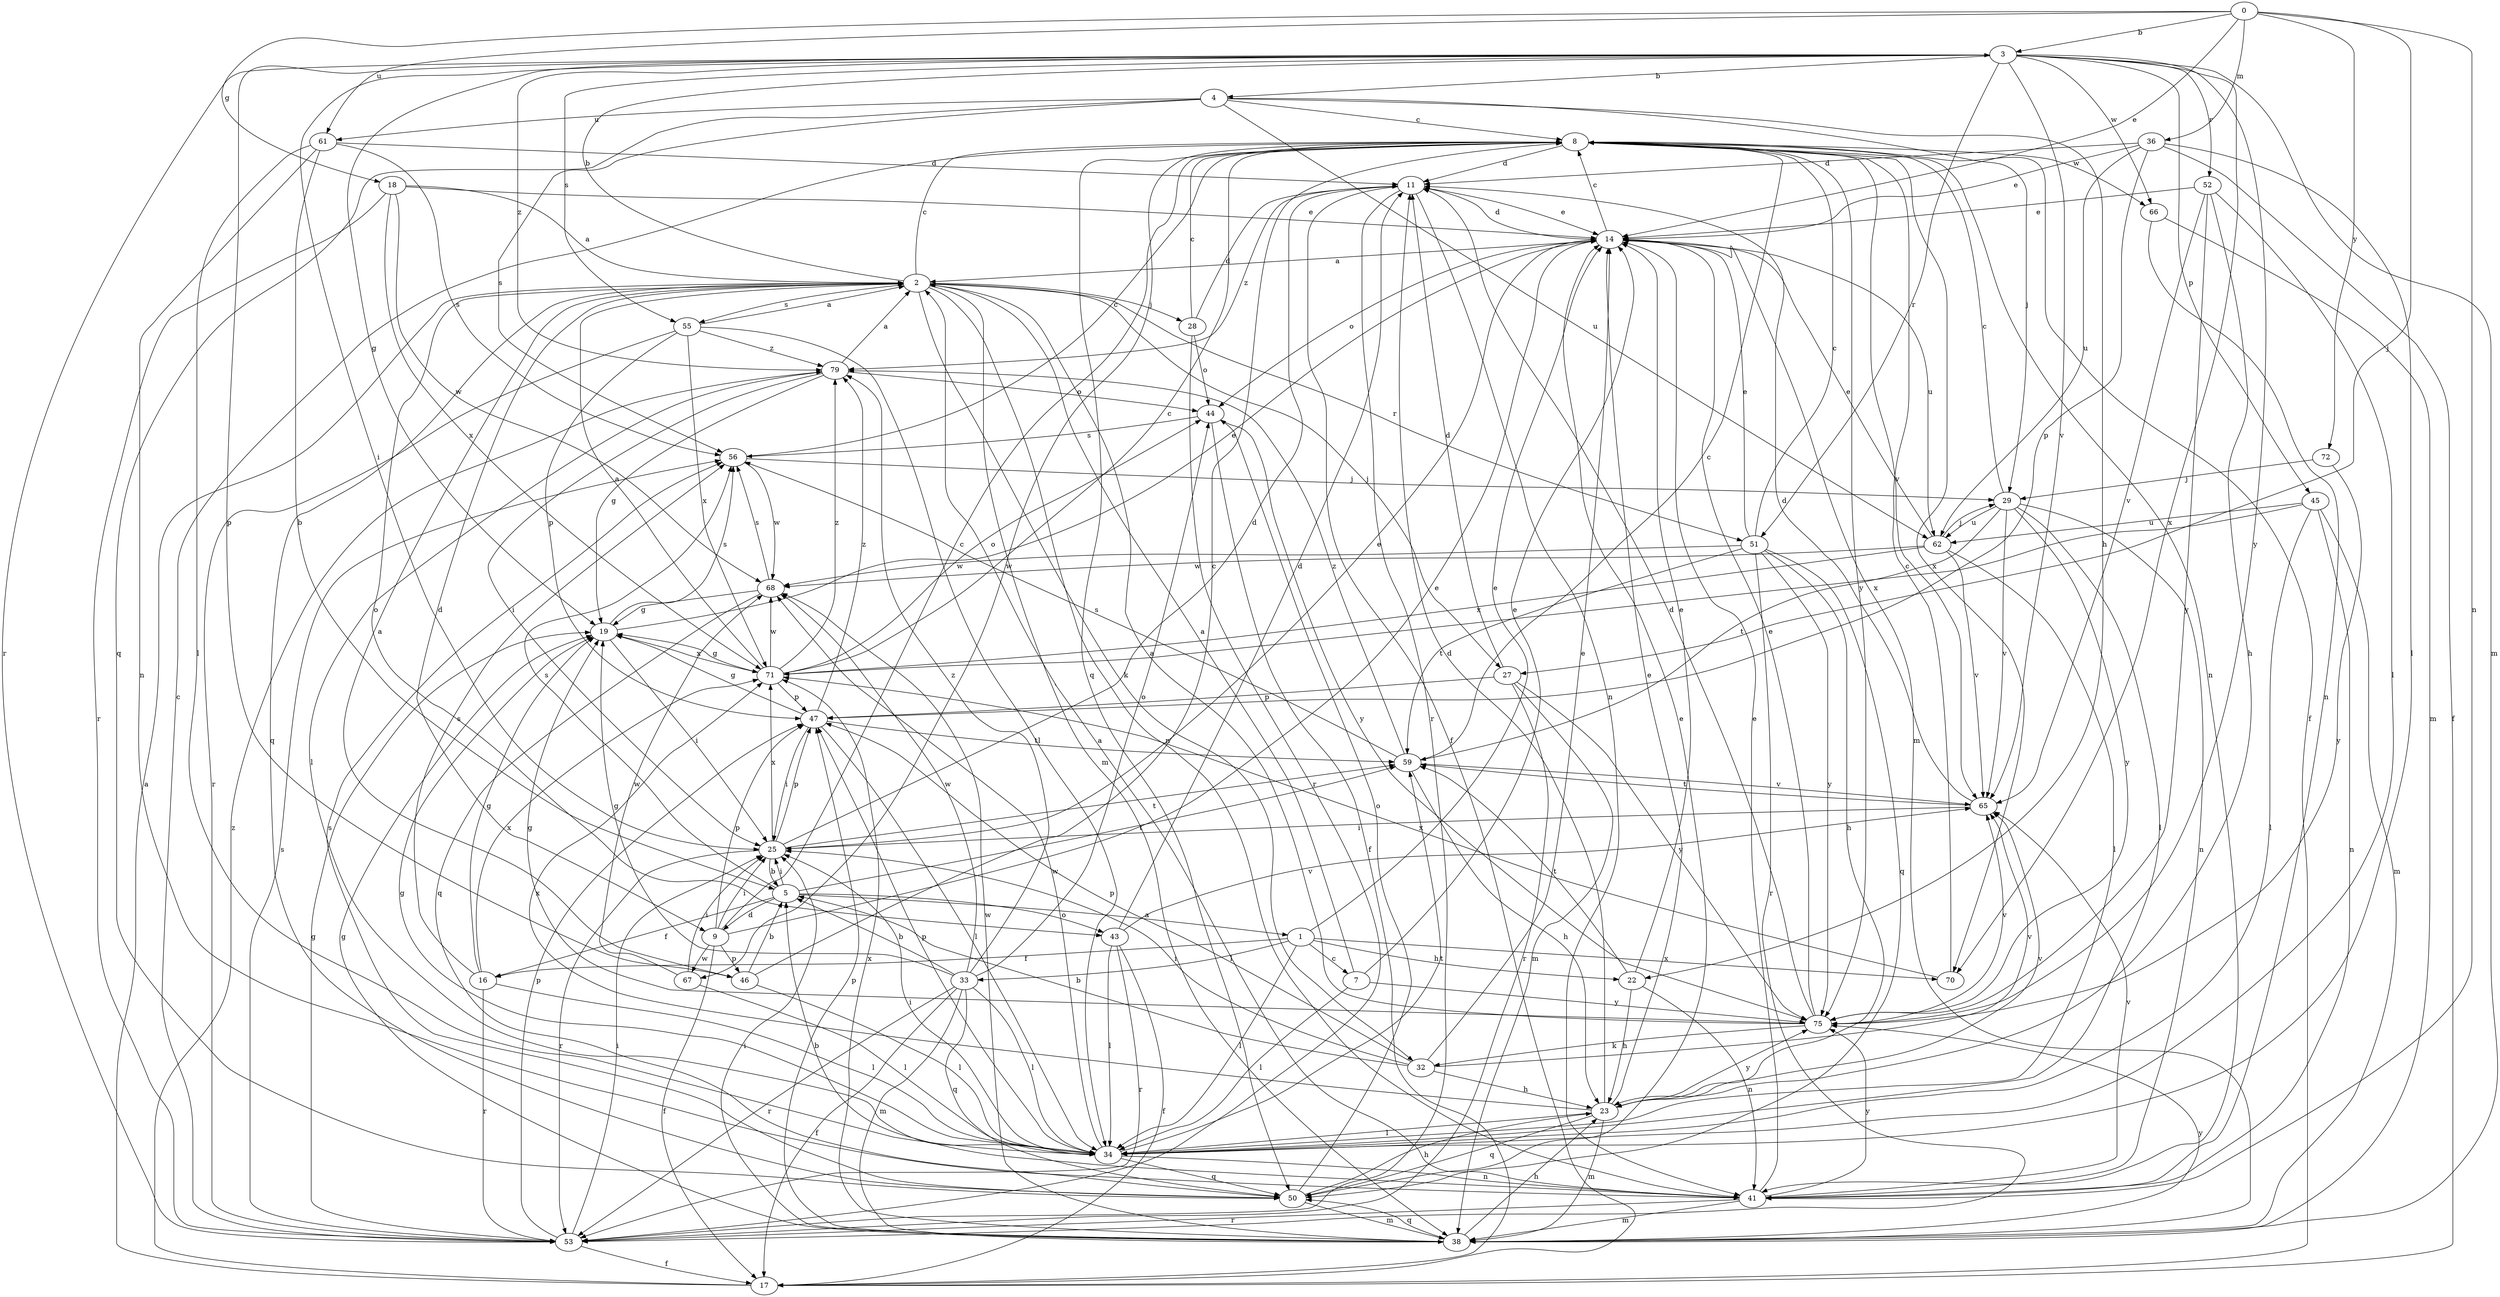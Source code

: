 strict digraph  {
0;
1;
2;
3;
4;
5;
7;
8;
9;
11;
14;
16;
17;
18;
19;
22;
23;
25;
27;
28;
29;
32;
33;
34;
36;
38;
41;
43;
44;
45;
46;
47;
50;
51;
52;
53;
55;
56;
59;
61;
62;
65;
66;
67;
68;
70;
71;
72;
75;
79;
0 -> 3  [label=b];
0 -> 14  [label=e];
0 -> 18  [label=g];
0 -> 27  [label=j];
0 -> 36  [label=m];
0 -> 41  [label=n];
0 -> 61  [label=u];
0 -> 72  [label=y];
1 -> 7  [label=c];
1 -> 14  [label=e];
1 -> 16  [label=f];
1 -> 22  [label=h];
1 -> 33  [label=l];
1 -> 34  [label=l];
1 -> 70  [label=x];
2 -> 3  [label=b];
2 -> 8  [label=c];
2 -> 9  [label=d];
2 -> 27  [label=j];
2 -> 28  [label=j];
2 -> 32  [label=k];
2 -> 38  [label=m];
2 -> 41  [label=n];
2 -> 43  [label=o];
2 -> 50  [label=q];
2 -> 51  [label=r];
2 -> 55  [label=s];
3 -> 4  [label=b];
3 -> 19  [label=g];
3 -> 25  [label=i];
3 -> 38  [label=m];
3 -> 45  [label=p];
3 -> 46  [label=p];
3 -> 51  [label=r];
3 -> 52  [label=r];
3 -> 53  [label=r];
3 -> 55  [label=s];
3 -> 65  [label=v];
3 -> 66  [label=w];
3 -> 70  [label=x];
3 -> 75  [label=y];
3 -> 79  [label=z];
4 -> 8  [label=c];
4 -> 22  [label=h];
4 -> 29  [label=j];
4 -> 50  [label=q];
4 -> 56  [label=s];
4 -> 61  [label=u];
4 -> 62  [label=u];
5 -> 1  [label=a];
5 -> 9  [label=d];
5 -> 16  [label=f];
5 -> 25  [label=i];
5 -> 43  [label=o];
5 -> 56  [label=s];
5 -> 59  [label=t];
7 -> 2  [label=a];
7 -> 14  [label=e];
7 -> 34  [label=l];
7 -> 75  [label=y];
8 -> 11  [label=d];
8 -> 17  [label=f];
8 -> 41  [label=n];
8 -> 50  [label=q];
8 -> 65  [label=v];
8 -> 66  [label=w];
8 -> 67  [label=w];
8 -> 70  [label=x];
8 -> 75  [label=y];
9 -> 8  [label=c];
9 -> 14  [label=e];
9 -> 17  [label=f];
9 -> 25  [label=i];
9 -> 46  [label=p];
9 -> 47  [label=p];
9 -> 67  [label=w];
11 -> 14  [label=e];
11 -> 17  [label=f];
11 -> 41  [label=n];
11 -> 53  [label=r];
11 -> 79  [label=z];
14 -> 2  [label=a];
14 -> 8  [label=c];
14 -> 11  [label=d];
14 -> 38  [label=m];
14 -> 44  [label=o];
14 -> 62  [label=u];
16 -> 19  [label=g];
16 -> 34  [label=l];
16 -> 53  [label=r];
16 -> 56  [label=s];
16 -> 71  [label=x];
17 -> 2  [label=a];
17 -> 79  [label=z];
18 -> 2  [label=a];
18 -> 14  [label=e];
18 -> 53  [label=r];
18 -> 68  [label=w];
18 -> 71  [label=x];
19 -> 14  [label=e];
19 -> 25  [label=i];
19 -> 56  [label=s];
19 -> 71  [label=x];
22 -> 14  [label=e];
22 -> 23  [label=h];
22 -> 41  [label=n];
22 -> 59  [label=t];
23 -> 11  [label=d];
23 -> 14  [label=e];
23 -> 34  [label=l];
23 -> 38  [label=m];
23 -> 50  [label=q];
23 -> 65  [label=v];
23 -> 71  [label=x];
23 -> 75  [label=y];
25 -> 5  [label=b];
25 -> 11  [label=d];
25 -> 14  [label=e];
25 -> 47  [label=p];
25 -> 53  [label=r];
25 -> 59  [label=t];
25 -> 71  [label=x];
27 -> 11  [label=d];
27 -> 38  [label=m];
27 -> 47  [label=p];
27 -> 53  [label=r];
27 -> 75  [label=y];
28 -> 8  [label=c];
28 -> 11  [label=d];
28 -> 44  [label=o];
28 -> 53  [label=r];
29 -> 8  [label=c];
29 -> 34  [label=l];
29 -> 41  [label=n];
29 -> 59  [label=t];
29 -> 62  [label=u];
29 -> 65  [label=v];
29 -> 75  [label=y];
32 -> 5  [label=b];
32 -> 14  [label=e];
32 -> 23  [label=h];
32 -> 25  [label=i];
32 -> 47  [label=p];
32 -> 65  [label=v];
33 -> 5  [label=b];
33 -> 17  [label=f];
33 -> 19  [label=g];
33 -> 34  [label=l];
33 -> 38  [label=m];
33 -> 44  [label=o];
33 -> 50  [label=q];
33 -> 53  [label=r];
33 -> 68  [label=w];
33 -> 79  [label=z];
34 -> 19  [label=g];
34 -> 25  [label=i];
34 -> 41  [label=n];
34 -> 47  [label=p];
34 -> 50  [label=q];
34 -> 59  [label=t];
34 -> 68  [label=w];
36 -> 11  [label=d];
36 -> 14  [label=e];
36 -> 17  [label=f];
36 -> 34  [label=l];
36 -> 47  [label=p];
36 -> 62  [label=u];
38 -> 19  [label=g];
38 -> 23  [label=h];
38 -> 25  [label=i];
38 -> 47  [label=p];
38 -> 50  [label=q];
38 -> 68  [label=w];
38 -> 71  [label=x];
38 -> 75  [label=y];
41 -> 2  [label=a];
41 -> 5  [label=b];
41 -> 14  [label=e];
41 -> 38  [label=m];
41 -> 53  [label=r];
41 -> 65  [label=v];
41 -> 75  [label=y];
43 -> 11  [label=d];
43 -> 17  [label=f];
43 -> 34  [label=l];
43 -> 53  [label=r];
43 -> 65  [label=v];
44 -> 17  [label=f];
44 -> 56  [label=s];
44 -> 75  [label=y];
45 -> 34  [label=l];
45 -> 38  [label=m];
45 -> 41  [label=n];
45 -> 62  [label=u];
45 -> 71  [label=x];
46 -> 2  [label=a];
46 -> 5  [label=b];
46 -> 8  [label=c];
46 -> 34  [label=l];
47 -> 19  [label=g];
47 -> 25  [label=i];
47 -> 34  [label=l];
47 -> 59  [label=t];
47 -> 79  [label=z];
50 -> 14  [label=e];
50 -> 23  [label=h];
50 -> 38  [label=m];
50 -> 44  [label=o];
50 -> 56  [label=s];
51 -> 8  [label=c];
51 -> 14  [label=e];
51 -> 23  [label=h];
51 -> 50  [label=q];
51 -> 53  [label=r];
51 -> 59  [label=t];
51 -> 68  [label=w];
51 -> 75  [label=y];
52 -> 14  [label=e];
52 -> 23  [label=h];
52 -> 34  [label=l];
52 -> 65  [label=v];
52 -> 75  [label=y];
53 -> 8  [label=c];
53 -> 17  [label=f];
53 -> 19  [label=g];
53 -> 25  [label=i];
53 -> 47  [label=p];
53 -> 56  [label=s];
55 -> 2  [label=a];
55 -> 34  [label=l];
55 -> 47  [label=p];
55 -> 53  [label=r];
55 -> 71  [label=x];
55 -> 79  [label=z];
56 -> 8  [label=c];
56 -> 29  [label=j];
56 -> 68  [label=w];
59 -> 8  [label=c];
59 -> 23  [label=h];
59 -> 56  [label=s];
59 -> 65  [label=v];
59 -> 79  [label=z];
61 -> 5  [label=b];
61 -> 11  [label=d];
61 -> 34  [label=l];
61 -> 41  [label=n];
61 -> 56  [label=s];
62 -> 14  [label=e];
62 -> 29  [label=j];
62 -> 34  [label=l];
62 -> 65  [label=v];
62 -> 68  [label=w];
62 -> 71  [label=x];
65 -> 11  [label=d];
65 -> 25  [label=i];
65 -> 59  [label=t];
66 -> 38  [label=m];
66 -> 41  [label=n];
67 -> 25  [label=i];
67 -> 34  [label=l];
67 -> 68  [label=w];
68 -> 19  [label=g];
68 -> 50  [label=q];
68 -> 56  [label=s];
70 -> 8  [label=c];
70 -> 71  [label=x];
71 -> 2  [label=a];
71 -> 8  [label=c];
71 -> 19  [label=g];
71 -> 44  [label=o];
71 -> 47  [label=p];
71 -> 68  [label=w];
71 -> 79  [label=z];
72 -> 29  [label=j];
72 -> 75  [label=y];
75 -> 2  [label=a];
75 -> 11  [label=d];
75 -> 14  [label=e];
75 -> 19  [label=g];
75 -> 32  [label=k];
75 -> 65  [label=v];
79 -> 2  [label=a];
79 -> 19  [label=g];
79 -> 25  [label=i];
79 -> 34  [label=l];
79 -> 44  [label=o];
}
